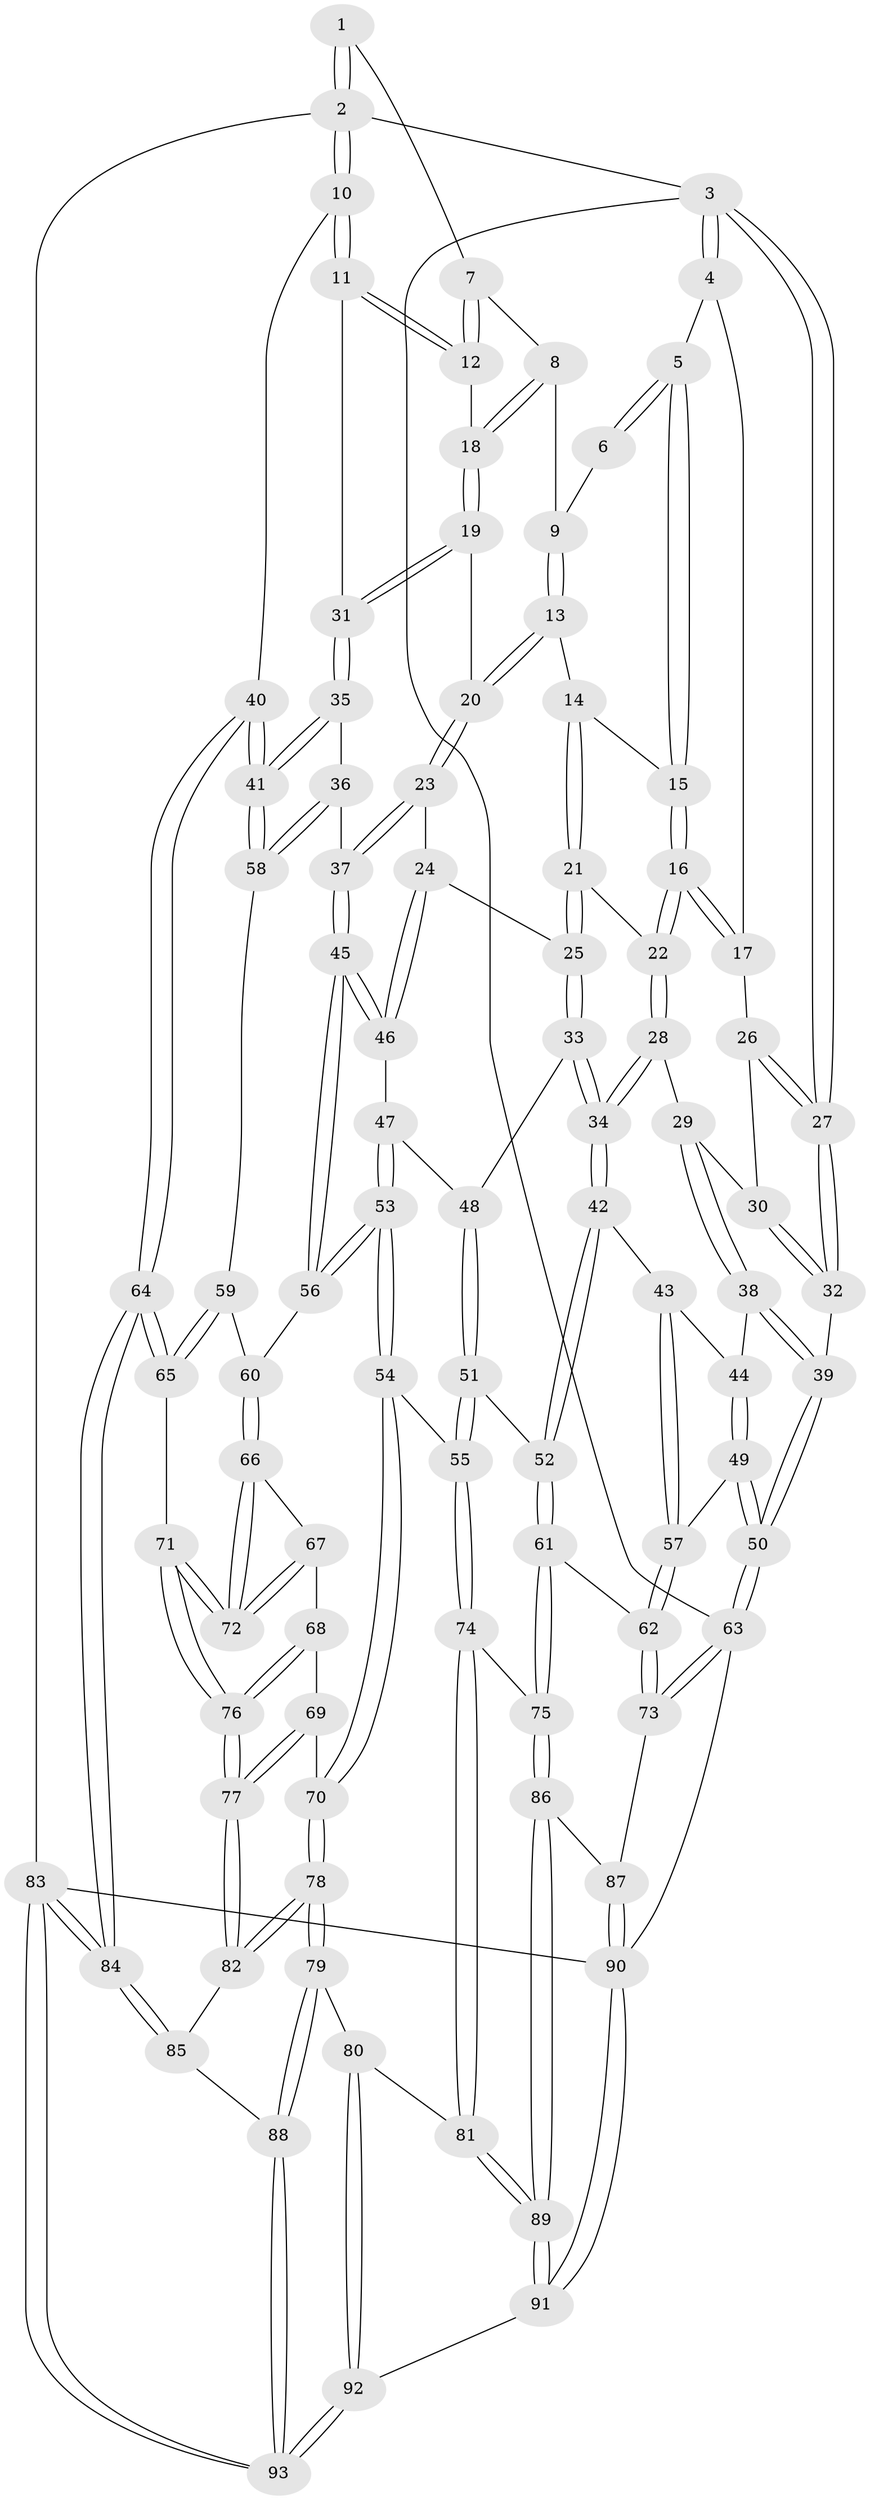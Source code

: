 // coarse degree distribution, {3: 0.21621621621621623, 14: 0.02702702702702703, 6: 0.08108108108108109, 5: 0.32432432432432434, 4: 0.2702702702702703, 2: 0.02702702702702703, 7: 0.05405405405405406}
// Generated by graph-tools (version 1.1) at 2025/21/03/04/25 18:21:23]
// undirected, 93 vertices, 229 edges
graph export_dot {
graph [start="1"]
  node [color=gray90,style=filled];
  1 [pos="+0.9285228796826412+0"];
  2 [pos="+1+0"];
  3 [pos="+0+0"];
  4 [pos="+0.14516090740121945+0"];
  5 [pos="+0.4968138619696526+0"];
  6 [pos="+0.6773848768343423+0"];
  7 [pos="+0.8709417184161252+0.014497173109333959"];
  8 [pos="+0.7862711766140702+0.06161859530440709"];
  9 [pos="+0.7365675971676797+0.0003741605196055152"];
  10 [pos="+1+0.1460974605738403"];
  11 [pos="+1+0.16073164368130968"];
  12 [pos="+0.9273583204159669+0.15404106786803393"];
  13 [pos="+0.6679395591677663+0.13166830161613693"];
  14 [pos="+0.5831129946286859+0.10786737061433282"];
  15 [pos="+0.494597757412429+0"];
  16 [pos="+0.3560688002886084+0.16063265609112273"];
  17 [pos="+0.24575633890682574+0.12199586029361675"];
  18 [pos="+0.8124238261365634+0.18374263472066396"];
  19 [pos="+0.7879317449154929+0.20513734336207273"];
  20 [pos="+0.7624989528290556+0.2144753163171325"];
  21 [pos="+0.5362659764801025+0.20166500582449348"];
  22 [pos="+0.3746212780452885+0.20578637181178255"];
  23 [pos="+0.7579830324905198+0.2211367380917477"];
  24 [pos="+0.6144668114930842+0.3119345501905876"];
  25 [pos="+0.5938066799844636+0.30965282465355354"];
  26 [pos="+0.15413872789886374+0.17585769830205347"];
  27 [pos="+0+0"];
  28 [pos="+0.3569035636137586+0.285450126104181"];
  29 [pos="+0.14480740320122867+0.26844767724532365"];
  30 [pos="+0.1413622621672263+0.2280220508535824"];
  31 [pos="+0.885501175702428+0.33642089473526915"];
  32 [pos="+0+0.15075374625015447"];
  33 [pos="+0.5237986208702806+0.3676832467061724"];
  34 [pos="+0.37809867611352854+0.393177210429563"];
  35 [pos="+0.9088959360593398+0.4189368726022513"];
  36 [pos="+0.8416162332745023+0.43532398221190927"];
  37 [pos="+0.7833029156875821+0.43385082183113455"];
  38 [pos="+0.12263100120805083+0.3197683651157541"];
  39 [pos="+0+0.3475625871941148"];
  40 [pos="+1+0.48518744514223056"];
  41 [pos="+1+0.4753980683052175"];
  42 [pos="+0.374284901958772+0.400966599113143"];
  43 [pos="+0.32761241141935865+0.409324309574627"];
  44 [pos="+0.13929697717134387+0.35509361475124"];
  45 [pos="+0.7423893580886368+0.45515931814667016"];
  46 [pos="+0.686102353504799+0.4206527689420837"];
  47 [pos="+0.5852038730588963+0.47110991633052707"];
  48 [pos="+0.5706120949535286+0.46408310562646526"];
  49 [pos="+0.1199726201750987+0.5159060823003035"];
  50 [pos="+0+0.5846800255643164"];
  51 [pos="+0.4653413275700796+0.5504419193607475"];
  52 [pos="+0.40118858272549796+0.5262569931461115"];
  53 [pos="+0.6198364392463154+0.555131484320242"];
  54 [pos="+0.5909282032331912+0.6229593506896206"];
  55 [pos="+0.5524793975350482+0.6235493150698354"];
  56 [pos="+0.7346129558979383+0.4832479682227127"];
  57 [pos="+0.15837980475879684+0.531996996798394"];
  58 [pos="+0.8467247870421123+0.5580012279581456"];
  59 [pos="+0.8433123564573904+0.5656933122068787"];
  60 [pos="+0.7551330087923019+0.5564453451322137"];
  61 [pos="+0.31194057177069573+0.6475026522763527"];
  62 [pos="+0.23884871472722866+0.6333828176244409"];
  63 [pos="+0+0.7031031848634659"];
  64 [pos="+1+0.6350721818785566"];
  65 [pos="+0.869935084301006+0.6350785968424567"];
  66 [pos="+0.7540390065930535+0.5638756701936971"];
  67 [pos="+0.6738451814916974+0.6128951881707779"];
  68 [pos="+0.648530951898059+0.6192142981248322"];
  69 [pos="+0.6285580930274162+0.6224664507136775"];
  70 [pos="+0.5937904294260465+0.6252532556634589"];
  71 [pos="+0.7920139401935276+0.6810520028106534"];
  72 [pos="+0.7813059407643375+0.6590670818286665"];
  73 [pos="+0.0834328207721758+0.7768059576373496"];
  74 [pos="+0.4666964840178813+0.7438810969570219"];
  75 [pos="+0.31829619676851717+0.6612400415990145"];
  76 [pos="+0.7897961354225195+0.6870202439256746"];
  77 [pos="+0.7862584132105183+0.6984447435453122"];
  78 [pos="+0.6746081184512469+0.7852596655371064"];
  79 [pos="+0.6693914655948295+0.802712410637494"];
  80 [pos="+0.5205947609364938+0.8521575207653599"];
  81 [pos="+0.48997443442993444+0.8356317171721438"];
  82 [pos="+0.7847524877657397+0.7047928064768251"];
  83 [pos="+1+1"];
  84 [pos="+1+1"];
  85 [pos="+0.8449142662504082+0.75806761130335"];
  86 [pos="+0.2914177083640533+0.818239197012054"];
  87 [pos="+0.1430403249329372+0.8453922576739322"];
  88 [pos="+0.7387761882324078+0.8990852678818617"];
  89 [pos="+0.35910297497841903+0.8846834473783282"];
  90 [pos="+0.16386058525064695+1"];
  91 [pos="+0.26597031507968993+1"];
  92 [pos="+0.5701459880162456+1"];
  93 [pos="+0.92297855107534+1"];
  1 -- 2;
  1 -- 2;
  1 -- 7;
  2 -- 3;
  2 -- 10;
  2 -- 10;
  2 -- 83;
  3 -- 4;
  3 -- 4;
  3 -- 27;
  3 -- 27;
  3 -- 63;
  4 -- 5;
  4 -- 17;
  5 -- 6;
  5 -- 6;
  5 -- 15;
  5 -- 15;
  6 -- 9;
  7 -- 8;
  7 -- 12;
  7 -- 12;
  8 -- 9;
  8 -- 18;
  8 -- 18;
  9 -- 13;
  9 -- 13;
  10 -- 11;
  10 -- 11;
  10 -- 40;
  11 -- 12;
  11 -- 12;
  11 -- 31;
  12 -- 18;
  13 -- 14;
  13 -- 20;
  13 -- 20;
  14 -- 15;
  14 -- 21;
  14 -- 21;
  15 -- 16;
  15 -- 16;
  16 -- 17;
  16 -- 17;
  16 -- 22;
  16 -- 22;
  17 -- 26;
  18 -- 19;
  18 -- 19;
  19 -- 20;
  19 -- 31;
  19 -- 31;
  20 -- 23;
  20 -- 23;
  21 -- 22;
  21 -- 25;
  21 -- 25;
  22 -- 28;
  22 -- 28;
  23 -- 24;
  23 -- 37;
  23 -- 37;
  24 -- 25;
  24 -- 46;
  24 -- 46;
  25 -- 33;
  25 -- 33;
  26 -- 27;
  26 -- 27;
  26 -- 30;
  27 -- 32;
  27 -- 32;
  28 -- 29;
  28 -- 34;
  28 -- 34;
  29 -- 30;
  29 -- 38;
  29 -- 38;
  30 -- 32;
  30 -- 32;
  31 -- 35;
  31 -- 35;
  32 -- 39;
  33 -- 34;
  33 -- 34;
  33 -- 48;
  34 -- 42;
  34 -- 42;
  35 -- 36;
  35 -- 41;
  35 -- 41;
  36 -- 37;
  36 -- 58;
  36 -- 58;
  37 -- 45;
  37 -- 45;
  38 -- 39;
  38 -- 39;
  38 -- 44;
  39 -- 50;
  39 -- 50;
  40 -- 41;
  40 -- 41;
  40 -- 64;
  40 -- 64;
  41 -- 58;
  41 -- 58;
  42 -- 43;
  42 -- 52;
  42 -- 52;
  43 -- 44;
  43 -- 57;
  43 -- 57;
  44 -- 49;
  44 -- 49;
  45 -- 46;
  45 -- 46;
  45 -- 56;
  45 -- 56;
  46 -- 47;
  47 -- 48;
  47 -- 53;
  47 -- 53;
  48 -- 51;
  48 -- 51;
  49 -- 50;
  49 -- 50;
  49 -- 57;
  50 -- 63;
  50 -- 63;
  51 -- 52;
  51 -- 55;
  51 -- 55;
  52 -- 61;
  52 -- 61;
  53 -- 54;
  53 -- 54;
  53 -- 56;
  53 -- 56;
  54 -- 55;
  54 -- 70;
  54 -- 70;
  55 -- 74;
  55 -- 74;
  56 -- 60;
  57 -- 62;
  57 -- 62;
  58 -- 59;
  59 -- 60;
  59 -- 65;
  59 -- 65;
  60 -- 66;
  60 -- 66;
  61 -- 62;
  61 -- 75;
  61 -- 75;
  62 -- 73;
  62 -- 73;
  63 -- 73;
  63 -- 73;
  63 -- 90;
  64 -- 65;
  64 -- 65;
  64 -- 84;
  64 -- 84;
  65 -- 71;
  66 -- 67;
  66 -- 72;
  66 -- 72;
  67 -- 68;
  67 -- 72;
  67 -- 72;
  68 -- 69;
  68 -- 76;
  68 -- 76;
  69 -- 70;
  69 -- 77;
  69 -- 77;
  70 -- 78;
  70 -- 78;
  71 -- 72;
  71 -- 72;
  71 -- 76;
  71 -- 76;
  73 -- 87;
  74 -- 75;
  74 -- 81;
  74 -- 81;
  75 -- 86;
  75 -- 86;
  76 -- 77;
  76 -- 77;
  77 -- 82;
  77 -- 82;
  78 -- 79;
  78 -- 79;
  78 -- 82;
  78 -- 82;
  79 -- 80;
  79 -- 88;
  79 -- 88;
  80 -- 81;
  80 -- 92;
  80 -- 92;
  81 -- 89;
  81 -- 89;
  82 -- 85;
  83 -- 84;
  83 -- 84;
  83 -- 93;
  83 -- 93;
  83 -- 90;
  84 -- 85;
  84 -- 85;
  85 -- 88;
  86 -- 87;
  86 -- 89;
  86 -- 89;
  87 -- 90;
  87 -- 90;
  88 -- 93;
  88 -- 93;
  89 -- 91;
  89 -- 91;
  90 -- 91;
  90 -- 91;
  91 -- 92;
  92 -- 93;
  92 -- 93;
}
